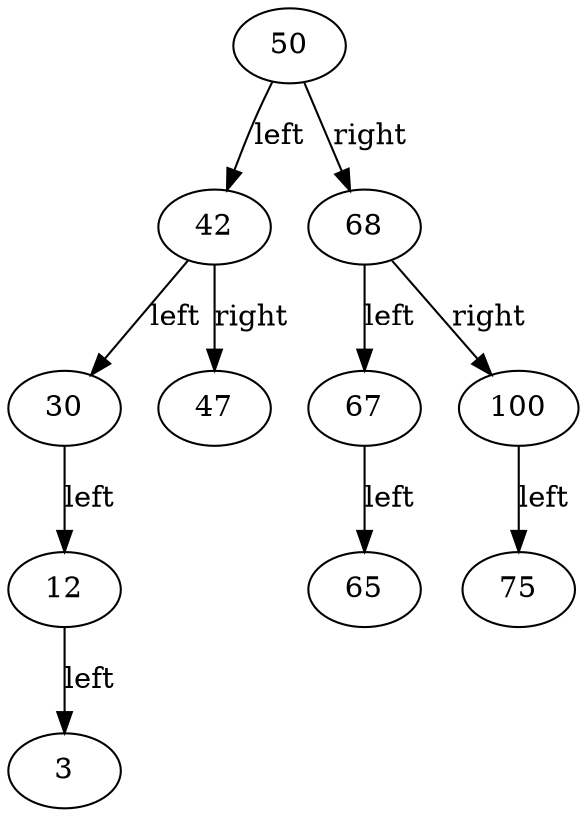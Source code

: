 digraph G{
	50 -> 42 [label=left];
	42 -> 30 [label=left];
	30 -> 12 [label=left];
	12 -> 3 [label=left];
	42 -> 47 [label=right];
	50 -> 68 [label=right];
	68 -> 67 [label=left];
	67 -> 65 [label=left];
	68 -> 100 [label=right];
	100 -> 75 [label=left];
}
